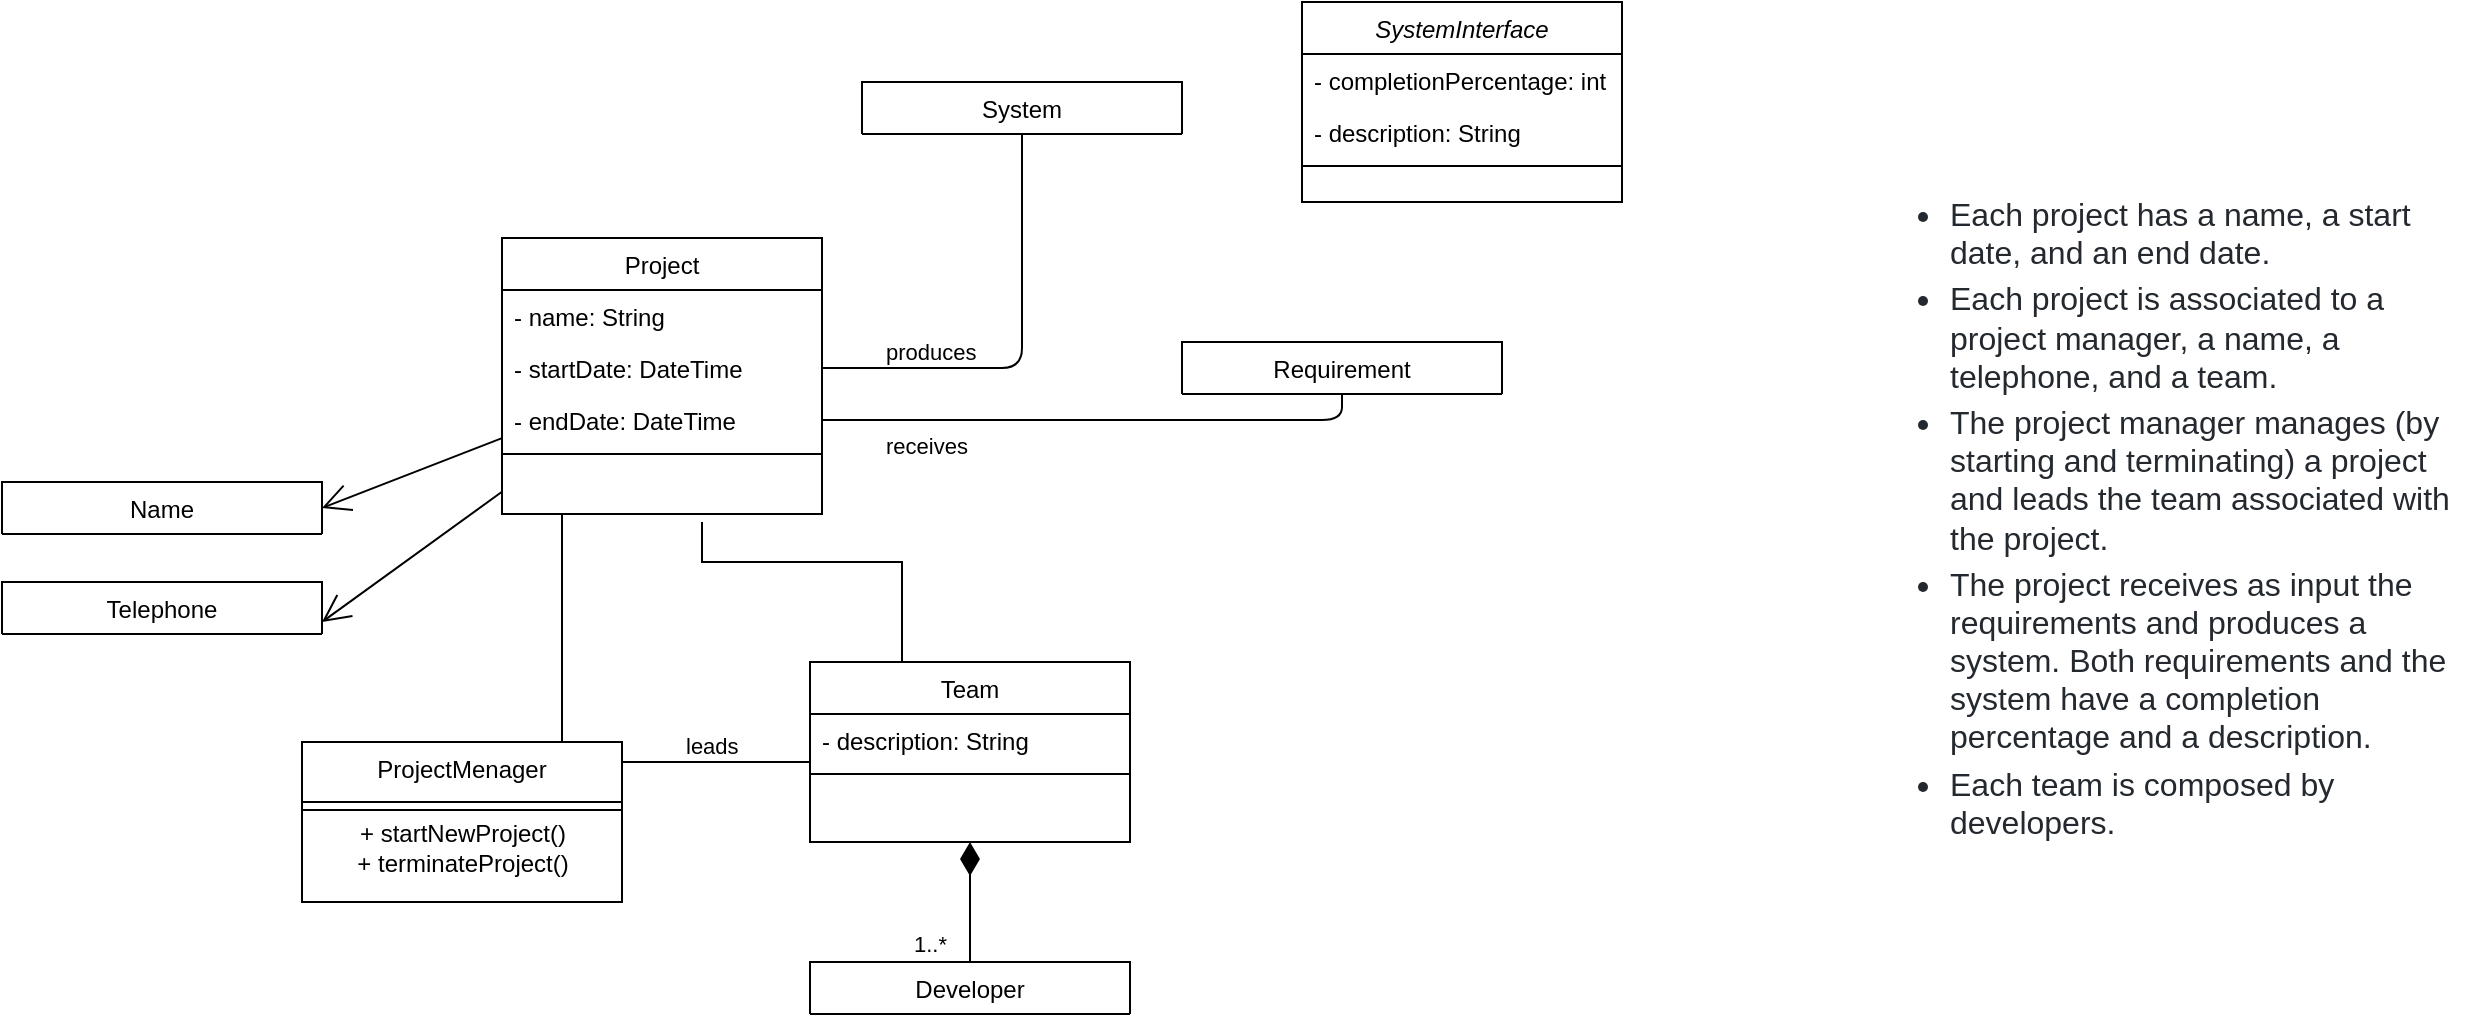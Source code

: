 <mxfile version="15.2.9" type="github">
  <diagram id="C5RBs43oDa-KdzZeNtuy" name="Page-1">
    <mxGraphModel dx="541" dy="294" grid="1" gridSize="10" guides="1" tooltips="1" connect="1" arrows="1" fold="1" page="1" pageScale="1" pageWidth="827" pageHeight="1169" math="0" shadow="0">
      <root>
        <mxCell id="WIyWlLk6GJQsqaUBKTNV-0" />
        <mxCell id="WIyWlLk6GJQsqaUBKTNV-1" parent="WIyWlLk6GJQsqaUBKTNV-0" />
        <mxCell id="zkfFHV4jXpPFQw0GAbJ--0" value="Project" style="swimlane;fontStyle=0;align=center;verticalAlign=top;childLayout=stackLayout;horizontal=1;startSize=26;horizontalStack=0;resizeParent=1;resizeLast=0;collapsible=1;marginBottom=0;rounded=0;shadow=0;strokeWidth=1;" parent="WIyWlLk6GJQsqaUBKTNV-1" vertex="1">
          <mxGeometry x="260" y="168" width="160" height="138" as="geometry">
            <mxRectangle x="230" y="140" width="160" height="26" as="alternateBounds" />
          </mxGeometry>
        </mxCell>
        <mxCell id="zkfFHV4jXpPFQw0GAbJ--1" value="- name: String" style="text;align=left;verticalAlign=top;spacingLeft=4;spacingRight=4;overflow=hidden;rotatable=0;points=[[0,0.5],[1,0.5]];portConstraint=eastwest;" parent="zkfFHV4jXpPFQw0GAbJ--0" vertex="1">
          <mxGeometry y="26" width="160" height="26" as="geometry" />
        </mxCell>
        <mxCell id="zkfFHV4jXpPFQw0GAbJ--2" value="- startDate: DateTime" style="text;align=left;verticalAlign=top;spacingLeft=4;spacingRight=4;overflow=hidden;rotatable=0;points=[[0,0.5],[1,0.5]];portConstraint=eastwest;rounded=0;shadow=0;html=0;" parent="zkfFHV4jXpPFQw0GAbJ--0" vertex="1">
          <mxGeometry y="52" width="160" height="26" as="geometry" />
        </mxCell>
        <mxCell id="zkfFHV4jXpPFQw0GAbJ--3" value="- endDate: DateTime" style="text;align=left;verticalAlign=top;spacingLeft=4;spacingRight=4;overflow=hidden;rotatable=0;points=[[0,0.5],[1,0.5]];portConstraint=eastwest;rounded=0;shadow=0;html=0;" parent="zkfFHV4jXpPFQw0GAbJ--0" vertex="1">
          <mxGeometry y="78" width="160" height="26" as="geometry" />
        </mxCell>
        <mxCell id="zkfFHV4jXpPFQw0GAbJ--4" value="" style="line;html=1;strokeWidth=1;align=left;verticalAlign=middle;spacingTop=-1;spacingLeft=3;spacingRight=3;rotatable=0;labelPosition=right;points=[];portConstraint=eastwest;" parent="zkfFHV4jXpPFQw0GAbJ--0" vertex="1">
          <mxGeometry y="104" width="160" height="8" as="geometry" />
        </mxCell>
        <mxCell id="zkfFHV4jXpPFQw0GAbJ--6" value="System" style="swimlane;fontStyle=0;align=center;verticalAlign=top;childLayout=stackLayout;horizontal=1;startSize=26;horizontalStack=0;resizeParent=1;resizeLast=0;collapsible=1;marginBottom=0;rounded=0;shadow=0;strokeWidth=1;" parent="WIyWlLk6GJQsqaUBKTNV-1" vertex="1" collapsed="1">
          <mxGeometry x="440" y="90" width="160" height="26" as="geometry">
            <mxRectangle x="440" y="90" width="160" height="100" as="alternateBounds" />
          </mxGeometry>
        </mxCell>
        <mxCell id="zkfFHV4jXpPFQw0GAbJ--9" value="" style="line;html=1;strokeWidth=1;align=left;verticalAlign=middle;spacingTop=-1;spacingLeft=3;spacingRight=3;rotatable=0;labelPosition=right;points=[];portConstraint=eastwest;" parent="zkfFHV4jXpPFQw0GAbJ--6" vertex="1">
          <mxGeometry y="26" width="160" height="8" as="geometry" />
        </mxCell>
        <mxCell id="zkfFHV4jXpPFQw0GAbJ--17" value="ProjectMenager" style="swimlane;fontStyle=0;align=center;verticalAlign=top;childLayout=stackLayout;horizontal=1;startSize=30;horizontalStack=0;resizeParent=1;resizeLast=0;collapsible=1;marginBottom=0;rounded=0;shadow=0;strokeWidth=1;" parent="WIyWlLk6GJQsqaUBKTNV-1" vertex="1">
          <mxGeometry x="160" y="420" width="160" height="80" as="geometry">
            <mxRectangle x="160" y="420" width="160" height="26" as="alternateBounds" />
          </mxGeometry>
        </mxCell>
        <mxCell id="zkfFHV4jXpPFQw0GAbJ--23" value="" style="line;html=1;strokeWidth=1;align=left;verticalAlign=middle;spacingTop=-1;spacingLeft=3;spacingRight=3;rotatable=0;labelPosition=right;points=[];portConstraint=eastwest;" parent="zkfFHV4jXpPFQw0GAbJ--17" vertex="1">
          <mxGeometry y="30" width="160" height="8" as="geometry" />
        </mxCell>
        <mxCell id="nWtHUKcefTd41jUTq1jA-71" value="+ startNewProject()&lt;br&gt;+ terminateProject()" style="text;html=1;align=center;verticalAlign=middle;resizable=0;points=[];autosize=1;strokeColor=none;fillColor=none;" vertex="1" parent="zkfFHV4jXpPFQw0GAbJ--17">
          <mxGeometry y="38" width="160" height="30" as="geometry" />
        </mxCell>
        <mxCell id="zkfFHV4jXpPFQw0GAbJ--26" value="" style="endArrow=none;shadow=0;strokeWidth=1;rounded=0;endFill=0;edgeStyle=elbowEdgeStyle;elbow=vertical;" parent="WIyWlLk6GJQsqaUBKTNV-1" source="zkfFHV4jXpPFQw0GAbJ--0" target="zkfFHV4jXpPFQw0GAbJ--17" edge="1">
          <mxGeometry x="0.5" y="41" relative="1" as="geometry">
            <mxPoint x="380" y="192" as="sourcePoint" />
            <mxPoint x="540" y="192" as="targetPoint" />
            <mxPoint x="-40" y="32" as="offset" />
            <Array as="points">
              <mxPoint x="290" y="350" />
            </Array>
          </mxGeometry>
        </mxCell>
        <mxCell id="zkfFHV4jXpPFQw0GAbJ--27" value="" style="resizable=0;align=left;verticalAlign=bottom;labelBackgroundColor=none;fontSize=12;" parent="zkfFHV4jXpPFQw0GAbJ--26" connectable="0" vertex="1">
          <mxGeometry x="-1" relative="1" as="geometry">
            <mxPoint y="4" as="offset" />
          </mxGeometry>
        </mxCell>
        <mxCell id="nWtHUKcefTd41jUTq1jA-0" value="&lt;meta charset=&quot;utf-8&quot;&gt;&lt;ul style=&quot;box-sizing: border-box; padding-left: 2em; margin-top: 0px; margin-bottom: 16px; color: rgb(36, 41, 47); font-size: 16px; font-style: normal; font-weight: 400; letter-spacing: normal; text-indent: 0px; text-transform: none; word-spacing: 0px; background-color: rgb(255, 255, 255);&quot;&gt;&lt;li style=&quot;box-sizing: border-box&quot;&gt;Each project has a name, a start date, and an end date.&lt;/li&gt;&lt;li style=&quot;box-sizing: border-box ; margin-top: 0.25em&quot;&gt;Each project is associated to a project manager, a name, a telephone, and a team.&lt;/li&gt;&lt;li style=&quot;box-sizing: border-box ; margin-top: 0.25em&quot;&gt;The project manager manages (by starting and terminating) a project and leads the team associated with the project.&lt;/li&gt;&lt;li style=&quot;box-sizing: border-box ; margin-top: 0.25em&quot;&gt;The project receives as input the requirements and produces a system. Both requirements and the system have a completion percentage and a description.&lt;/li&gt;&lt;li style=&quot;box-sizing: border-box ; margin-top: 0.25em&quot;&gt;Each team is composed by developers.&lt;/li&gt;&lt;/ul&gt;&lt;h3 style=&quot;box-sizing: border-box; margin-top: 24px; margin-bottom: 16px; font-size: 1.25em; font-weight: 600; line-height: 1.25; color: rgb(36, 41, 47); font-style: normal; letter-spacing: normal; text-indent: 0px; text-transform: none; word-spacing: 0px; background-color: rgb(255, 255, 255);&quot;&gt;&lt;a id=&quot;user-content-exercise-7&quot; class=&quot;anchor&quot; href=&quot;https://github.com/EmmKirHan/Assignment02#exercise-7&quot; style=&quot;box-sizing: border-box ; background-color: transparent ; text-decoration: none ; float: left ; padding-right: 4px ; margin-left: -20px ; line-height: 1&quot;&gt;&lt;/a&gt;&lt;/h3&gt;&lt;br class=&quot;Apple-interchange-newline&quot;&gt;" style="text;whiteSpace=wrap;html=1;" vertex="1" parent="WIyWlLk6GJQsqaUBKTNV-1">
          <mxGeometry x="950" y="140" width="300" height="80" as="geometry" />
        </mxCell>
        <mxCell id="nWtHUKcefTd41jUTq1jA-1" value="Requirement" style="swimlane;fontStyle=0;align=center;verticalAlign=top;childLayout=stackLayout;horizontal=1;startSize=26;horizontalStack=0;resizeParent=1;resizeLast=0;collapsible=1;marginBottom=0;rounded=0;shadow=0;strokeWidth=1;" vertex="1" collapsed="1" parent="WIyWlLk6GJQsqaUBKTNV-1">
          <mxGeometry x="600" y="220" width="160" height="26" as="geometry">
            <mxRectangle x="600" y="220" width="160" height="100" as="alternateBounds" />
          </mxGeometry>
        </mxCell>
        <mxCell id="nWtHUKcefTd41jUTq1jA-4" value="" style="line;html=1;strokeWidth=1;align=left;verticalAlign=middle;spacingTop=-1;spacingLeft=3;spacingRight=3;rotatable=0;labelPosition=right;points=[];portConstraint=eastwest;" vertex="1" parent="nWtHUKcefTd41jUTq1jA-1">
          <mxGeometry y="26" width="160" height="8" as="geometry" />
        </mxCell>
        <mxCell id="nWtHUKcefTd41jUTq1jA-7" value="Team" style="swimlane;fontStyle=0;align=center;verticalAlign=top;childLayout=stackLayout;horizontal=1;startSize=26;horizontalStack=0;resizeParent=1;resizeLast=0;collapsible=1;marginBottom=0;rounded=0;shadow=0;strokeWidth=1;" vertex="1" parent="WIyWlLk6GJQsqaUBKTNV-1">
          <mxGeometry x="414" y="380" width="160" height="90" as="geometry">
            <mxRectangle x="140" y="280" width="160" height="26" as="alternateBounds" />
          </mxGeometry>
        </mxCell>
        <mxCell id="nWtHUKcefTd41jUTq1jA-9" value="- description: String" style="text;align=left;verticalAlign=top;spacingLeft=4;spacingRight=4;overflow=hidden;rotatable=0;points=[[0,0.5],[1,0.5]];portConstraint=eastwest;rounded=0;shadow=0;html=0;" vertex="1" parent="nWtHUKcefTd41jUTq1jA-7">
          <mxGeometry y="26" width="160" height="26" as="geometry" />
        </mxCell>
        <mxCell id="nWtHUKcefTd41jUTq1jA-10" value="" style="line;html=1;strokeWidth=1;align=left;verticalAlign=middle;spacingTop=-1;spacingLeft=3;spacingRight=3;rotatable=0;labelPosition=right;points=[];portConstraint=eastwest;" vertex="1" parent="nWtHUKcefTd41jUTq1jA-7">
          <mxGeometry y="52" width="160" height="8" as="geometry" />
        </mxCell>
        <mxCell id="nWtHUKcefTd41jUTq1jA-15" value="Developer" style="swimlane;fontStyle=0;align=center;verticalAlign=top;childLayout=stackLayout;horizontal=1;startSize=26;horizontalStack=0;resizeParent=1;resizeLast=0;collapsible=1;marginBottom=0;rounded=0;shadow=0;strokeWidth=1;" vertex="1" collapsed="1" parent="WIyWlLk6GJQsqaUBKTNV-1">
          <mxGeometry x="414" y="530" width="160" height="26" as="geometry">
            <mxRectangle x="140" y="380" width="160" height="90" as="alternateBounds" />
          </mxGeometry>
        </mxCell>
        <mxCell id="nWtHUKcefTd41jUTq1jA-17" value="" style="line;html=1;strokeWidth=1;align=left;verticalAlign=middle;spacingTop=-1;spacingLeft=3;spacingRight=3;rotatable=0;labelPosition=right;points=[];portConstraint=eastwest;" vertex="1" parent="nWtHUKcefTd41jUTq1jA-15">
          <mxGeometry y="26" width="160" height="64" as="geometry" />
        </mxCell>
        <mxCell id="nWtHUKcefTd41jUTq1jA-20" value="Name" style="swimlane;fontStyle=0;align=center;verticalAlign=top;childLayout=stackLayout;horizontal=1;startSize=26;horizontalStack=0;resizeParent=1;resizeLast=0;collapsible=1;marginBottom=0;rounded=0;shadow=0;strokeWidth=1;" vertex="1" collapsed="1" parent="WIyWlLk6GJQsqaUBKTNV-1">
          <mxGeometry x="10" y="290" width="160" height="26" as="geometry">
            <mxRectangle x="508" y="120" width="160" height="80" as="alternateBounds" />
          </mxGeometry>
        </mxCell>
        <mxCell id="nWtHUKcefTd41jUTq1jA-21" value="" style="line;html=1;strokeWidth=1;align=left;verticalAlign=middle;spacingTop=-1;spacingLeft=3;spacingRight=3;rotatable=0;labelPosition=right;points=[];portConstraint=eastwest;" vertex="1" parent="nWtHUKcefTd41jUTq1jA-20">
          <mxGeometry y="26" width="160" height="8" as="geometry" />
        </mxCell>
        <mxCell id="nWtHUKcefTd41jUTq1jA-22" value="Telephone" style="swimlane;fontStyle=0;align=center;verticalAlign=top;childLayout=stackLayout;horizontal=1;startSize=26;horizontalStack=0;resizeParent=1;resizeLast=0;collapsible=1;marginBottom=0;rounded=0;shadow=0;strokeWidth=1;" vertex="1" collapsed="1" parent="WIyWlLk6GJQsqaUBKTNV-1">
          <mxGeometry x="10" y="340" width="160" height="26" as="geometry">
            <mxRectangle x="508" y="120" width="160" height="80" as="alternateBounds" />
          </mxGeometry>
        </mxCell>
        <mxCell id="nWtHUKcefTd41jUTq1jA-23" value="" style="line;html=1;strokeWidth=1;align=left;verticalAlign=middle;spacingTop=-1;spacingLeft=3;spacingRight=3;rotatable=0;labelPosition=right;points=[];portConstraint=eastwest;" vertex="1" parent="nWtHUKcefTd41jUTq1jA-22">
          <mxGeometry y="26" width="160" height="8" as="geometry" />
        </mxCell>
        <mxCell id="nWtHUKcefTd41jUTq1jA-39" value="1..*" style="endArrow=none;html=1;endSize=12;startArrow=diamondThin;startSize=14;startFill=1;edgeStyle=orthogonalEdgeStyle;align=left;verticalAlign=bottom;endFill=0;exitX=0.5;exitY=1;exitDx=0;exitDy=0;" edge="1" parent="WIyWlLk6GJQsqaUBKTNV-1" source="nWtHUKcefTd41jUTq1jA-7" target="nWtHUKcefTd41jUTq1jA-15">
          <mxGeometry x="1" y="-30" relative="1" as="geometry">
            <mxPoint x="540" y="260" as="sourcePoint" />
            <mxPoint x="540" y="260" as="targetPoint" />
            <mxPoint as="offset" />
          </mxGeometry>
        </mxCell>
        <mxCell id="nWtHUKcefTd41jUTq1jA-41" value="" style="endArrow=open;endFill=0;endSize=12;html=1;entryX=1;entryY=0.5;entryDx=0;entryDy=0;" edge="1" parent="WIyWlLk6GJQsqaUBKTNV-1" source="zkfFHV4jXpPFQw0GAbJ--0" target="nWtHUKcefTd41jUTq1jA-20">
          <mxGeometry width="160" relative="1" as="geometry">
            <mxPoint x="300" y="240" as="sourcePoint" />
            <mxPoint x="460" y="240" as="targetPoint" />
          </mxGeometry>
        </mxCell>
        <mxCell id="nWtHUKcefTd41jUTq1jA-42" value="" style="endArrow=open;endFill=1;endSize=12;html=1;" edge="1" parent="WIyWlLk6GJQsqaUBKTNV-1" source="zkfFHV4jXpPFQw0GAbJ--0">
          <mxGeometry width="160" relative="1" as="geometry">
            <mxPoint x="259.36" y="142.558" as="sourcePoint" />
            <mxPoint x="170" y="360" as="targetPoint" />
            <Array as="points" />
          </mxGeometry>
        </mxCell>
        <mxCell id="nWtHUKcefTd41jUTq1jA-46" value="" style="endArrow=none;shadow=0;strokeWidth=1;rounded=0;endFill=0;edgeStyle=elbowEdgeStyle;elbow=vertical;" edge="1" parent="WIyWlLk6GJQsqaUBKTNV-1" target="nWtHUKcefTd41jUTq1jA-7">
          <mxGeometry x="0.5" y="41" relative="1" as="geometry">
            <mxPoint x="360" y="310" as="sourcePoint" />
            <mxPoint x="498" y="180.237" as="targetPoint" />
            <mxPoint x="-40" y="32" as="offset" />
            <Array as="points">
              <mxPoint x="460" y="330" />
              <mxPoint x="430" y="260" />
            </Array>
          </mxGeometry>
        </mxCell>
        <mxCell id="nWtHUKcefTd41jUTq1jA-47" value="" style="resizable=0;align=left;verticalAlign=bottom;labelBackgroundColor=none;fontSize=12;" connectable="0" vertex="1" parent="nWtHUKcefTd41jUTq1jA-46">
          <mxGeometry x="-1" relative="1" as="geometry">
            <mxPoint y="4" as="offset" />
          </mxGeometry>
        </mxCell>
        <mxCell id="nWtHUKcefTd41jUTq1jA-56" value="" style="endArrow=none;html=1;edgeStyle=orthogonalEdgeStyle;exitX=0.5;exitY=1;exitDx=0;exitDy=0;entryX=1;entryY=0.5;entryDx=0;entryDy=0;" edge="1" parent="WIyWlLk6GJQsqaUBKTNV-1" source="nWtHUKcefTd41jUTq1jA-1" target="zkfFHV4jXpPFQw0GAbJ--3">
          <mxGeometry relative="1" as="geometry">
            <mxPoint x="390" y="370" as="sourcePoint" />
            <mxPoint x="550" y="370" as="targetPoint" />
          </mxGeometry>
        </mxCell>
        <mxCell id="nWtHUKcefTd41jUTq1jA-57" value="receives" style="edgeLabel;resizable=0;html=1;align=left;verticalAlign=bottom;" connectable="0" vertex="1" parent="nWtHUKcefTd41jUTq1jA-56">
          <mxGeometry x="-1" relative="1" as="geometry">
            <mxPoint x="-230" y="34" as="offset" />
          </mxGeometry>
        </mxCell>
        <mxCell id="nWtHUKcefTd41jUTq1jA-59" value="" style="endArrow=none;html=1;edgeStyle=orthogonalEdgeStyle;exitX=0.5;exitY=1;exitDx=0;exitDy=0;" edge="1" parent="WIyWlLk6GJQsqaUBKTNV-1" source="zkfFHV4jXpPFQw0GAbJ--6" target="zkfFHV4jXpPFQw0GAbJ--2">
          <mxGeometry relative="1" as="geometry">
            <mxPoint x="190.0" y="126" as="sourcePoint" />
            <mxPoint x="350.0" y="178" as="targetPoint" />
          </mxGeometry>
        </mxCell>
        <mxCell id="nWtHUKcefTd41jUTq1jA-60" value="produces" style="edgeLabel;resizable=0;html=1;align=left;verticalAlign=bottom;" connectable="0" vertex="1" parent="nWtHUKcefTd41jUTq1jA-59">
          <mxGeometry x="-1" relative="1" as="geometry">
            <mxPoint x="-70" y="117" as="offset" />
          </mxGeometry>
        </mxCell>
        <mxCell id="nWtHUKcefTd41jUTq1jA-61" value="" style="endArrow=none;shadow=0;strokeWidth=1;rounded=0;endFill=0;edgeStyle=elbowEdgeStyle;elbow=vertical;exitX=0;exitY=0.25;exitDx=0;exitDy=0;" edge="1" parent="WIyWlLk6GJQsqaUBKTNV-1" source="nWtHUKcefTd41jUTq1jA-7">
          <mxGeometry x="0.5" y="41" relative="1" as="geometry">
            <mxPoint x="300.0" y="316" as="sourcePoint" />
            <mxPoint x="320" y="430" as="targetPoint" />
            <mxPoint x="-40" y="32" as="offset" />
            <Array as="points">
              <mxPoint x="350" y="430" />
            </Array>
          </mxGeometry>
        </mxCell>
        <mxCell id="nWtHUKcefTd41jUTq1jA-62" value="" style="resizable=0;align=left;verticalAlign=bottom;labelBackgroundColor=none;fontSize=12;" connectable="0" vertex="1" parent="nWtHUKcefTd41jUTq1jA-61">
          <mxGeometry x="-1" relative="1" as="geometry">
            <mxPoint y="4" as="offset" />
          </mxGeometry>
        </mxCell>
        <mxCell id="nWtHUKcefTd41jUTq1jA-63" value="SystemInterface" style="swimlane;fontStyle=2;align=center;verticalAlign=top;childLayout=stackLayout;horizontal=1;startSize=26;horizontalStack=0;resizeParent=1;resizeLast=0;collapsible=1;marginBottom=0;rounded=0;shadow=0;strokeWidth=1;" vertex="1" parent="WIyWlLk6GJQsqaUBKTNV-1">
          <mxGeometry x="660" y="50" width="160" height="100" as="geometry">
            <mxRectangle x="130" y="380" width="160" height="26" as="alternateBounds" />
          </mxGeometry>
        </mxCell>
        <mxCell id="nWtHUKcefTd41jUTq1jA-64" value="- completionPercentage: int" style="text;align=left;verticalAlign=top;spacingLeft=4;spacingRight=4;overflow=hidden;rotatable=0;points=[[0,0.5],[1,0.5]];portConstraint=eastwest;" vertex="1" parent="nWtHUKcefTd41jUTq1jA-63">
          <mxGeometry y="26" width="160" height="26" as="geometry" />
        </mxCell>
        <mxCell id="nWtHUKcefTd41jUTq1jA-65" value="- description: String" style="text;align=left;verticalAlign=top;spacingLeft=4;spacingRight=4;overflow=hidden;rotatable=0;points=[[0,0.5],[1,0.5]];portConstraint=eastwest;rounded=0;shadow=0;html=0;" vertex="1" parent="nWtHUKcefTd41jUTq1jA-63">
          <mxGeometry y="52" width="160" height="26" as="geometry" />
        </mxCell>
        <mxCell id="nWtHUKcefTd41jUTq1jA-66" value="" style="line;html=1;strokeWidth=1;align=left;verticalAlign=middle;spacingTop=-1;spacingLeft=3;spacingRight=3;rotatable=0;labelPosition=right;points=[];portConstraint=eastwest;" vertex="1" parent="nWtHUKcefTd41jUTq1jA-63">
          <mxGeometry y="78" width="160" height="8" as="geometry" />
        </mxCell>
        <mxCell id="nWtHUKcefTd41jUTq1jA-67" value="leads" style="edgeLabel;resizable=0;html=1;align=left;verticalAlign=bottom;" connectable="0" vertex="1" parent="WIyWlLk6GJQsqaUBKTNV-1">
          <mxGeometry x="350.0" y="430" as="geometry" />
        </mxCell>
      </root>
    </mxGraphModel>
  </diagram>
</mxfile>
